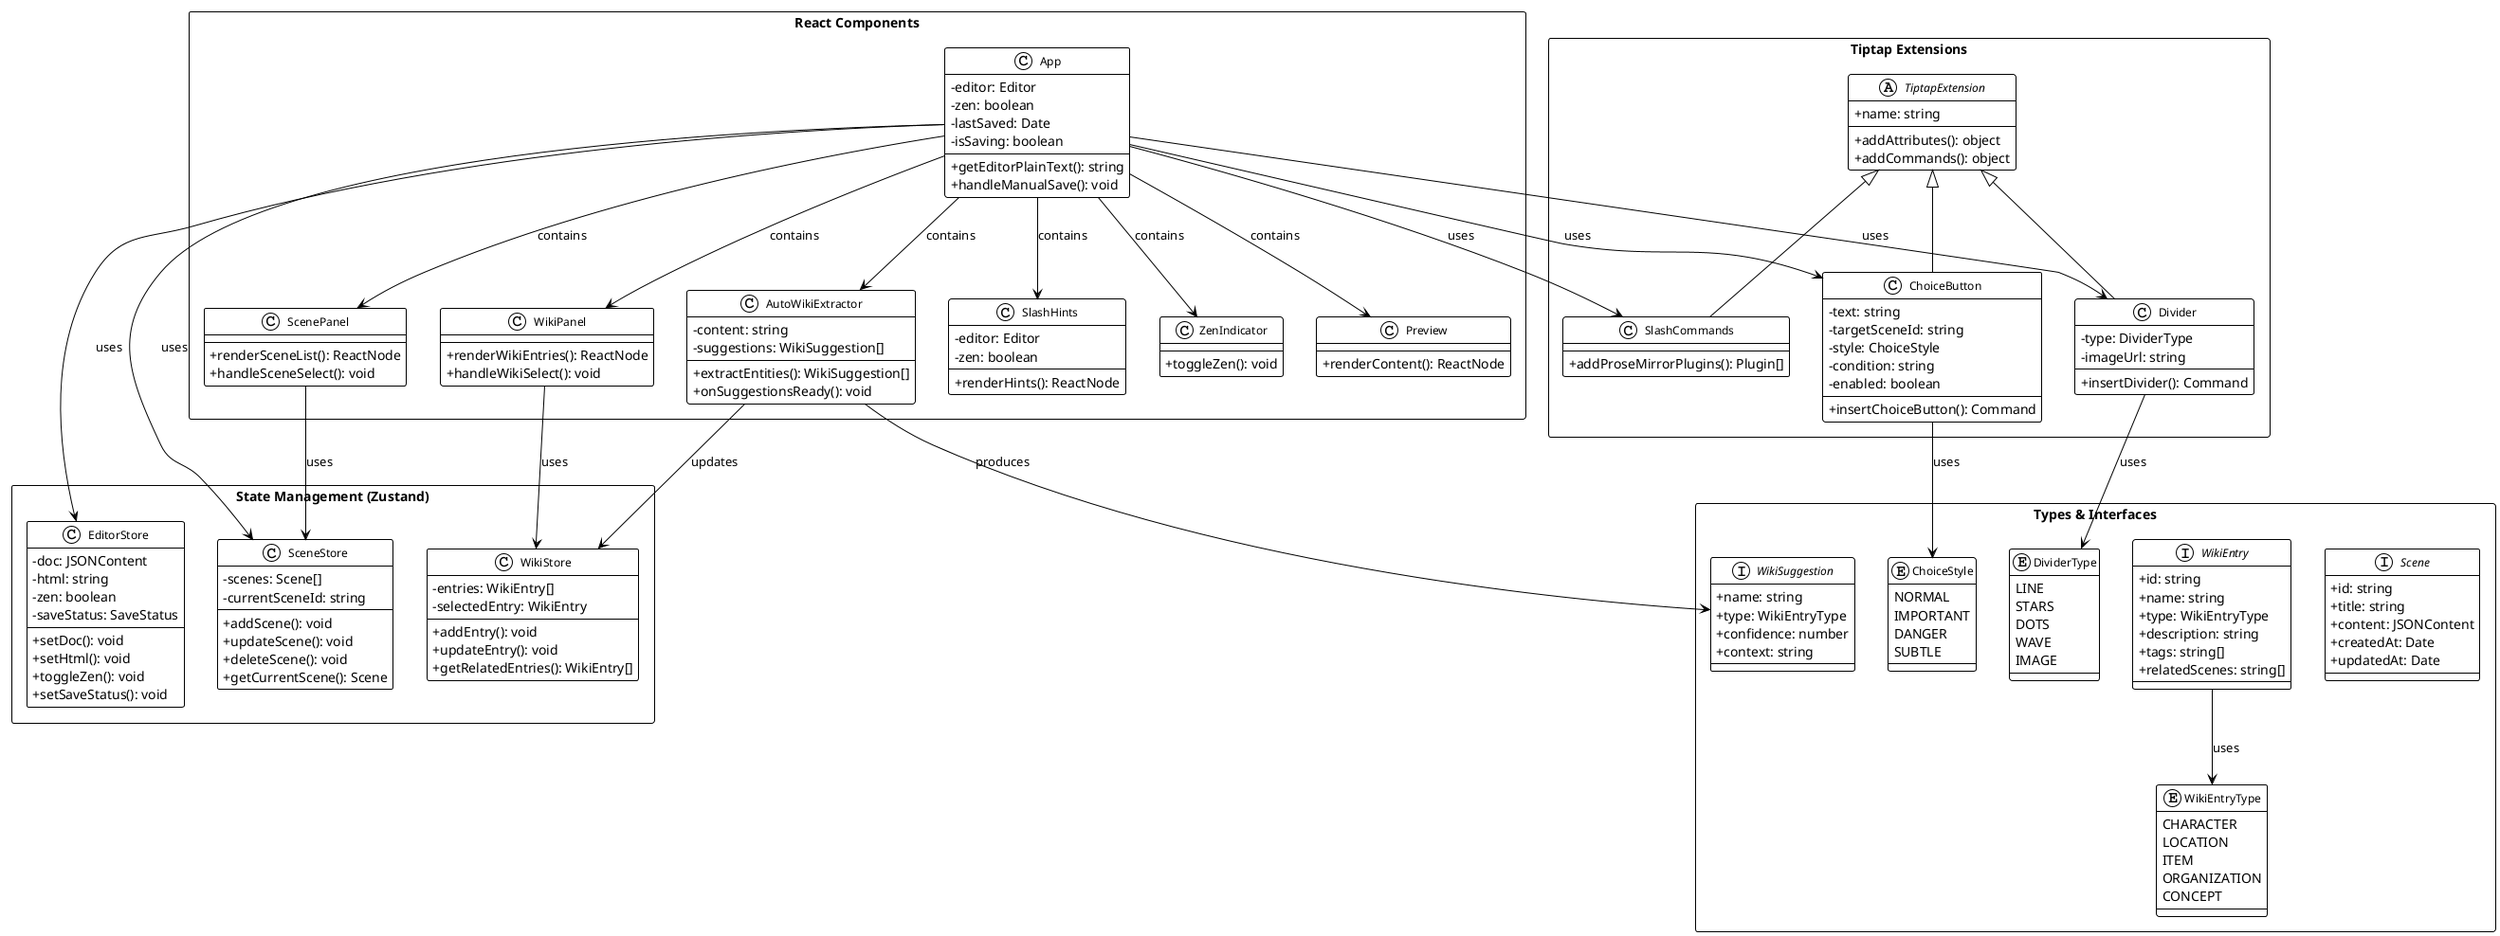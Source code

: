 @startuml NarrativeGenEditor-ClassDiagram
!theme plain
skinparam classAttributeIconSize 0
skinparam classFontSize 12
skinparam packageStyle rectangle

package "React Components" {
  class App {
    -editor: Editor
    -zen: boolean
    -lastSaved: Date
    -isSaving: boolean
    +getEditorPlainText(): string
    +handleManualSave(): void
  }

  class ZenIndicator {
    +toggleZen(): void
  }

  class Preview {
    +renderContent(): ReactNode
  }

  class ScenePanel {
    +renderSceneList(): ReactNode
    +handleSceneSelect(): void
  }

  class WikiPanel {
    +renderWikiEntries(): ReactNode
    +handleWikiSelect(): void
  }

  class AutoWikiExtractor {
    -content: string
    -suggestions: WikiSuggestion[]
    +extractEntities(): WikiSuggestion[]
    +onSuggestionsReady(): void
  }

  class SlashHints {
    -editor: Editor
    -zen: boolean
    +renderHints(): ReactNode
  }
}

package "Tiptap Extensions" {
  abstract class TiptapExtension {
    +name: string
    +addAttributes(): object
    +addCommands(): object
  }

  class ChoiceButton extends TiptapExtension {
    -text: string
    -targetSceneId: string
    -style: ChoiceStyle
    -condition: string
    -enabled: boolean
    +insertChoiceButton(): Command
  }

  class Divider extends TiptapExtension {
    -type: DividerType
    -imageUrl: string
    +insertDivider(): Command
  }

  class SlashCommands extends TiptapExtension {
    +addProseMirrorPlugins(): Plugin[]
  }
}

package "State Management (Zustand)" {
  class EditorStore {
    -doc: JSONContent
    -html: string
    -zen: boolean
    -saveStatus: SaveStatus
    +setDoc(): void
    +setHtml(): void
    +toggleZen(): void
    +setSaveStatus(): void
  }

  class SceneStore {
    -scenes: Scene[]
    -currentSceneId: string
    +addScene(): void
    +updateScene(): void
    +deleteScene(): void
    +getCurrentScene(): Scene
  }

  class WikiStore {
    -entries: WikiEntry[]
    -selectedEntry: WikiEntry
    +addEntry(): void
    +updateEntry(): void
    +getRelatedEntries(): WikiEntry[]
  }
}

package "Types & Interfaces" {
  interface Scene {
    +id: string
    +title: string
    +content: JSONContent
    +createdAt: Date
    +updatedAt: Date
  }

  interface WikiEntry {
    +id: string
    +name: string
    +type: WikiEntryType
    +description: string
    +tags: string[]
    +relatedScenes: string[]
  }

  interface WikiSuggestion {
    +name: string
    +type: WikiEntryType
    +confidence: number
    +context: string
  }

  enum ChoiceStyle {
    NORMAL
    IMPORTANT
    DANGER
    SUBTLE
  }

  enum DividerType {
    LINE
    STARS
    DOTS
    WAVE
    IMAGE
  }

  enum WikiEntryType {
    CHARACTER
    LOCATION
    ITEM
    ORGANIZATION
    CONCEPT
  }
}

' Relationships
App --> EditorStore : uses
App --> SceneStore : uses
App --> ZenIndicator : contains
App --> Preview : contains
App --> ScenePanel : contains
App --> WikiPanel : contains
App --> AutoWikiExtractor : contains
App --> SlashHints : contains

App --> ChoiceButton : uses
App --> Divider : uses
App --> SlashCommands : uses

WikiPanel --> WikiStore : uses
ScenePanel --> SceneStore : uses
AutoWikiExtractor --> WikiStore : updates

ChoiceButton --> ChoiceStyle : uses
Divider --> DividerType : uses
WikiEntry --> WikiEntryType : uses
AutoWikiExtractor --> WikiSuggestion : produces

@enduml
